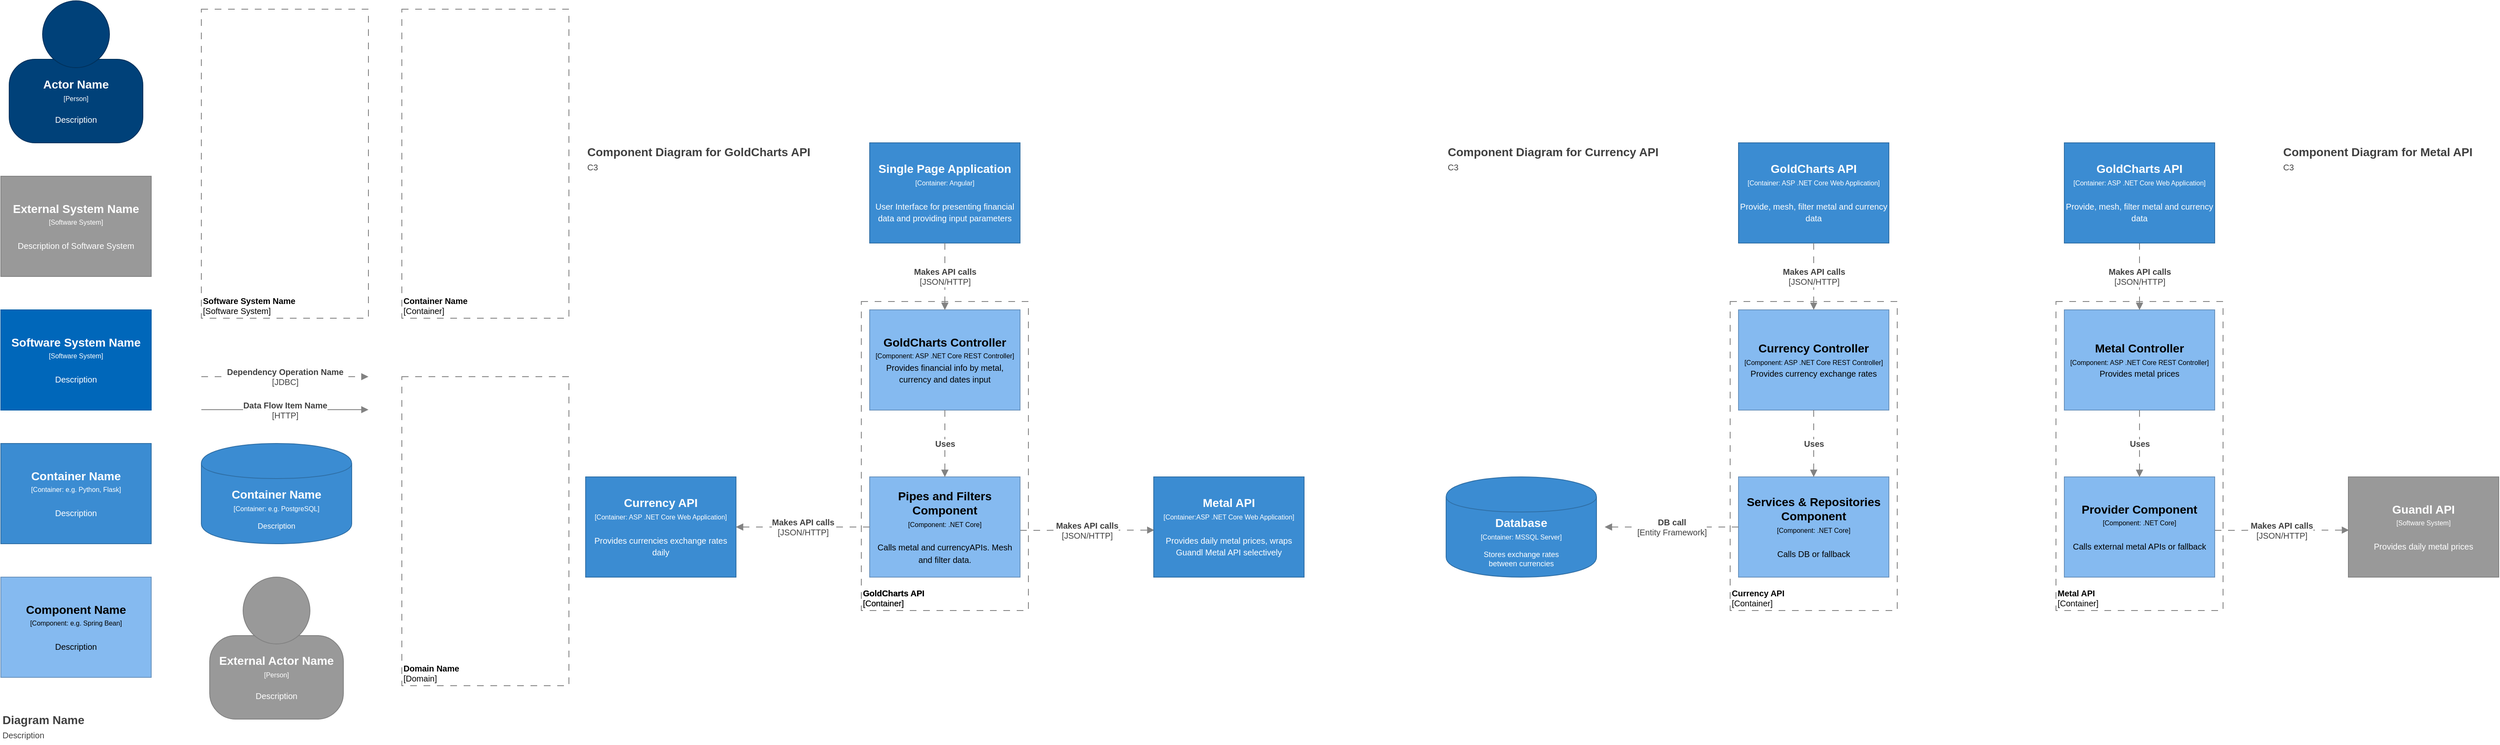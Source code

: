 <mxfile version="14.0.0"><diagram id="UJlyGFXVCkptwmDJzh81" name="Page-1"><mxGraphModel dx="4459" dy="2482" grid="1" gridSize="10" guides="1" tooltips="1" connect="1" arrows="1" fold="1" page="1" pageScale="1" pageWidth="827" pageHeight="1169" background="#ffffff" math="0" shadow="0"><root><object label="" id="0"><mxCell/></object><mxCell id="1" parent="0"/><object label="" placeholders="1" instruction="edit data of the lower shape within the group" id="5cVvOpawmlWqnZKX2nME-7"><mxCell style="group;resizable=0;" parent="1" vertex="1" connectable="0"><mxGeometry x="90" y="30" width="160" height="170" as="geometry"/></mxCell></object><object label="&lt;div style=&quot;color: rgb(255 , 255 , 255) ; white-space: normal&quot;&gt;&lt;span style=&quot;font-size: 14px&quot;&gt;&lt;b&gt;%name%&lt;/b&gt;&lt;/span&gt;&lt;/div&gt;&lt;div style=&quot;color: rgb(255 , 255 , 255) ; white-space: normal&quot;&gt;&lt;font style=&quot;font-size: 8px&quot;&gt;[Person]&lt;/font&gt;&lt;/div&gt;&lt;div style=&quot;color: rgb(255 , 255 , 255) ; white-space: normal ; font-size: 8px&quot;&gt;&lt;span style=&quot;font-size: x-small&quot;&gt;&lt;br&gt;&lt;/span&gt;&lt;/div&gt;&lt;div style=&quot;color: rgb(255 , 255 , 255) ; white-space: normal&quot;&gt;&lt;font size=&quot;1&quot;&gt;%description%&lt;/font&gt;&lt;/div&gt;" name="Actor Name" description="Description" placeholders="1" id="5cVvOpawmlWqnZKX2nME-5"><mxCell style="rounded=1;whiteSpace=wrap;html=1;strokeColor=#00315C;fillColor=#004179;fontColor=#000000;arcSize=31;" parent="5cVvOpawmlWqnZKX2nME-7" vertex="1"><mxGeometry y="70" width="160" height="100" as="geometry"/></mxCell></object><mxCell id="5cVvOpawmlWqnZKX2nME-6" value="" style="ellipse;whiteSpace=wrap;html=1;aspect=fixed;strokeColor=#00315C;fillColor=#004179;fontColor=#000000;" parent="5cVvOpawmlWqnZKX2nME-7" vertex="1"><mxGeometry x="40" width="80" height="80" as="geometry"/></mxCell><object label="&lt;font style=&quot;font-size: 10px&quot;&gt;&lt;b&gt;%name%&lt;/b&gt;&lt;br style=&quot;font-size: 10px&quot;&gt;[Software System]&lt;/font&gt;" placeholders="1" name="Software System Name" id="5cVvOpawmlWqnZKX2nME-8"><mxCell style="rounded=0;whiteSpace=wrap;html=1;strokeColor=#828282;fillColor=none;fontColor=#000000;align=left;labelPosition=center;verticalLabelPosition=middle;verticalAlign=bottom;dashed=1;strokeWidth=1;perimeterSpacing=0;spacing=2;spacingTop=0;fontSize=10;dashPattern=8 8;" parent="1" vertex="1"><mxGeometry x="320" y="40" width="200" height="370" as="geometry"/></mxCell></object><object label="&lt;div style=&quot;color: rgb(255 , 255 , 255) ; white-space: normal&quot;&gt;&lt;span style=&quot;font-size: 14px&quot;&gt;&lt;b&gt;%name%&lt;/b&gt;&lt;/span&gt;&lt;/div&gt;&lt;div style=&quot;color: rgb(255 , 255 , 255) ; font-size: 12px ; white-space: normal&quot;&gt;&lt;font style=&quot;font-size: 8px&quot;&gt;[Container: %technology%]&lt;/font&gt;&lt;/div&gt;&lt;div style=&quot;color: rgb(255 , 255 , 255) ; white-space: normal ; font-size: 8px&quot;&gt;&lt;font style=&quot;line-height: 9.6px&quot;&gt;&lt;br&gt;&lt;/font&gt;&lt;/div&gt;&lt;div style=&quot;color: rgb(255 , 255 , 255) ; white-space: normal&quot;&gt;%description%&lt;/div&gt;" placeholders="1" name="Container Name" description="Description" technology="e.g. PostgreSQL" id="5cVvOpawmlWqnZKX2nME-9"><mxCell style="shape=cylinder;whiteSpace=wrap;html=1;boundedLbl=1;backgroundOutline=1;strokeColor=#2F6FA6;strokeWidth=1;fillColor=#3B8CD2;fontSize=9;fontColor=#000000;align=center;resizable=0;" parent="1" vertex="1"><mxGeometry x="320" y="560" width="180" height="120" as="geometry"/></mxCell></object><object label="&lt;b&gt;%name%&lt;/b&gt;&lt;br style=&quot;font-size: 10px&quot;&gt;[%technology%]" placeholders="1" name="Dependency Operation Name" technology="JDBC" id="5cVvOpawmlWqnZKX2nME-10"><mxCell style="endArrow=block;html=1;fontSize=10;fontColor=#404040;strokeWidth=1;endFill=1;dashed=1;dashPattern=8 8;strokeColor=#828282;elbow=vertical;" parent="1" edge="1"><mxGeometry width="50" height="50" relative="1" as="geometry"><mxPoint x="320" y="480" as="sourcePoint"/><mxPoint x="520" y="480" as="targetPoint"/></mxGeometry></mxCell></object><object label="&lt;span style=&quot;font-size: 10px&quot;&gt;&lt;b&gt;%name%&lt;/b&gt;&lt;br&gt;[%technology%]&lt;br&gt;&lt;/span&gt;" placeholders="1" name="Data Flow Item Name" technology="HTTP" id="5cVvOpawmlWqnZKX2nME-12"><mxCell style="endArrow=block;html=1;fontSize=10;fontColor=#404040;strokeWidth=1;endFill=1;strokeColor=#828282;elbow=vertical;" parent="1" edge="1"><mxGeometry width="50" height="50" relative="1" as="geometry"><mxPoint x="320" y="519.5" as="sourcePoint"/><mxPoint x="520" y="519.5" as="targetPoint"/></mxGeometry></mxCell></object><object label="%name%&lt;br style=&quot;font-size: 10px&quot;&gt;&lt;font size=&quot;1&quot;&gt;&lt;span style=&quot;font-weight: 400&quot;&gt;%description%&lt;/span&gt;&lt;/font&gt;" placeholders="1" name="Diagram Name" description="Description" id="5cVvOpawmlWqnZKX2nME-13"><mxCell style="text;html=1;resizable=0;points=[];autosize=1;align=left;verticalAlign=top;spacingTop=-4;fontSize=14;fontColor=#404040;fontStyle=1" parent="1" vertex="1"><mxGeometry x="80" y="880" width="110" height="40" as="geometry"/></mxCell></object><object label="&lt;div&gt;&lt;span style=&quot;font-size: 14px&quot;&gt;&lt;b&gt;%name%&lt;/b&gt;&lt;/span&gt;&lt;/div&gt;&lt;div&gt;&lt;span style=&quot;font-size: 8px&quot;&gt;[Software System&lt;/span&gt;&lt;span style=&quot;font-size: 8px&quot;&gt;]&lt;/span&gt;&lt;/div&gt;&lt;div&gt;&lt;span style=&quot;font-size: 8px&quot;&gt;&lt;br&gt;&lt;/span&gt;&lt;/div&gt;&lt;div&gt;&lt;font size=&quot;1&quot;&gt;%description%&lt;/font&gt;&lt;/div&gt;" placeholders="1" name="External System Name" description="Description of Software System" id="dcKwWc84L9W_I8fYm-3h-1"><mxCell style="rounded=0;whiteSpace=wrap;html=1;fillColor=#999999;fontColor=#FFFFFF;strokeColor=#828282;resizable=0;" parent="1" vertex="1"><mxGeometry x="80" y="240" width="180" height="120" as="geometry"/></mxCell></object><object label="&lt;div&gt;&lt;span style=&quot;font-size: 14px&quot;&gt;&lt;b&gt;%name%&lt;/b&gt;&lt;/span&gt;&lt;/div&gt;&lt;div&gt;&lt;span style=&quot;font-size: 8px&quot;&gt;[Software System]&lt;/span&gt;&lt;/div&gt;&lt;div&gt;&lt;span style=&quot;font-size: 8px&quot;&gt;&lt;br&gt;&lt;/span&gt;&lt;/div&gt;&lt;div&gt;&lt;font size=&quot;1&quot;&gt;%description%&lt;/font&gt;&lt;/div&gt;" placeholders="1" name="Software System Name" description="Description" id="dcKwWc84L9W_I8fYm-3h-2"><mxCell style="rounded=0;whiteSpace=wrap;html=1;fillColor=#0067BA;fontColor=#FFFFFF;strokeColor=#005DA8;resizable=0;" parent="1" vertex="1"><mxGeometry x="80" y="400" width="180" height="120" as="geometry"/></mxCell></object><object label="&lt;div&gt;&lt;span style=&quot;font-size: 14px&quot;&gt;&lt;b&gt;%name%&lt;/b&gt;&lt;/span&gt;&lt;/div&gt;&lt;div&gt;&lt;span style=&quot;font-size: 8px&quot;&gt;[Container: %technology%]&lt;/span&gt;&lt;/div&gt;&lt;div&gt;&lt;span style=&quot;font-size: 8px&quot;&gt;&lt;br&gt;&lt;/span&gt;&lt;/div&gt;&lt;div&gt;&lt;font size=&quot;1&quot;&gt;%description%&lt;/font&gt;&lt;/div&gt;" placeholders="1" name="Container Name" technology="e.g. Python, Flask" description="Description" id="dcKwWc84L9W_I8fYm-3h-3"><mxCell style="rounded=0;whiteSpace=wrap;html=1;fillColor=#3B8CD2;fontColor=#FFFFFF;strokeColor=#2F6FA6;resizable=0;" parent="1" vertex="1"><mxGeometry x="80" y="560" width="180" height="120" as="geometry"/></mxCell></object><object label="&lt;div&gt;&lt;span style=&quot;font-size: 14px&quot;&gt;&lt;b&gt;%name%&lt;/b&gt;&lt;/span&gt;&lt;/div&gt;&lt;div&gt;&lt;span style=&quot;font-size: 8px&quot;&gt;[Component: %technology%]&lt;/span&gt;&lt;/div&gt;&lt;div&gt;&lt;span style=&quot;font-size: 8px&quot;&gt;&lt;br&gt;&lt;/span&gt;&lt;/div&gt;&lt;div&gt;&lt;font size=&quot;1&quot;&gt;%description%&lt;/font&gt;&lt;/div&gt;" placeholders="1" name="Component Name" technology="e.g. Spring Bean" description="Description" id="dcKwWc84L9W_I8fYm-3h-5"><mxCell style="rounded=0;whiteSpace=wrap;html=1;fillColor=#85baf0;fontColor=#000000;strokeColor=#6992BD;resizable=0;" parent="1" vertex="1"><mxGeometry x="80" y="720" width="180" height="120" as="geometry"/></mxCell></object><object label="&lt;font style=&quot;font-size: 10px&quot;&gt;&lt;b&gt;%name%&lt;/b&gt;&lt;br style=&quot;font-size: 10px&quot;&gt;[Container]&lt;/font&gt;" placeholders="1" name="Container Name" id="dcKwWc84L9W_I8fYm-3h-12"><mxCell style="rounded=0;whiteSpace=wrap;html=1;strokeColor=#828282;fillColor=none;fontColor=#000000;align=left;labelPosition=center;verticalLabelPosition=middle;verticalAlign=bottom;dashed=1;strokeWidth=1;perimeterSpacing=0;spacing=2;spacingTop=0;fontSize=10;dashPattern=8 8;container=0;" parent="1" vertex="1"><mxGeometry x="560" y="40" width="200" height="370" as="geometry"><mxRectangle x="560" y="40" width="110" height="30" as="alternateBounds"/></mxGeometry></mxCell></object><object label="&lt;font style=&quot;font-size: 10px&quot;&gt;&lt;b&gt;%name%&lt;/b&gt;&lt;br style=&quot;font-size: 10px&quot;&gt;[Domain]&lt;/font&gt;" placeholders="1" name="Domain Name" id="dcKwWc84L9W_I8fYm-3h-13"><mxCell style="rounded=0;whiteSpace=wrap;html=1;strokeColor=#828282;fillColor=none;fontColor=#000000;align=left;labelPosition=center;verticalLabelPosition=middle;verticalAlign=bottom;dashed=1;strokeWidth=1;perimeterSpacing=0;spacing=2;spacingTop=0;fontSize=10;dashPattern=8 8;" parent="1" vertex="1"><mxGeometry x="560" y="480" width="200" height="370" as="geometry"/></mxCell></object><object label="" placeholders="1" instruction="edit data of the lower shape within the group" id="_E3jYcBlB1CncjWAGzBo-1"><mxCell style="group;resizable=0;" parent="1" vertex="1" connectable="0"><mxGeometry x="330" y="720" width="160" height="170" as="geometry"/></mxCell></object><object label="&lt;div style=&quot;color: rgb(255 , 255 , 255) ; white-space: normal&quot;&gt;&lt;span style=&quot;font-size: 14px&quot;&gt;&lt;b&gt;%name%&lt;/b&gt;&lt;/span&gt;&lt;/div&gt;&lt;div style=&quot;color: rgb(255 , 255 , 255) ; white-space: normal&quot;&gt;&lt;font style=&quot;font-size: 8px&quot;&gt;[Person]&lt;/font&gt;&lt;/div&gt;&lt;div style=&quot;color: rgb(255 , 255 , 255) ; white-space: normal ; font-size: 8px&quot;&gt;&lt;span style=&quot;font-size: x-small&quot;&gt;&lt;br&gt;&lt;/span&gt;&lt;/div&gt;&lt;div style=&quot;color: rgb(255 , 255 , 255) ; white-space: normal&quot;&gt;&lt;font size=&quot;1&quot;&gt;%description%&lt;/font&gt;&lt;/div&gt;" name="External Actor Name" description="Description" placeholders="1" id="_E3jYcBlB1CncjWAGzBo-2"><mxCell style="rounded=1;whiteSpace=wrap;html=1;strokeColor=#828282;fillColor=#999999;fontColor=#000000;arcSize=31;" parent="_E3jYcBlB1CncjWAGzBo-1" vertex="1"><mxGeometry y="70" width="160" height="100" as="geometry"/></mxCell></object><mxCell id="_E3jYcBlB1CncjWAGzBo-3" value="" style="ellipse;whiteSpace=wrap;html=1;aspect=fixed;strokeColor=#828282;fillColor=#999999;fontColor=#000000;" parent="_E3jYcBlB1CncjWAGzBo-1" vertex="1"><mxGeometry x="40" width="80" height="80" as="geometry"/></mxCell><object label="&lt;div&gt;&lt;span style=&quot;font-size: 14px&quot;&gt;&lt;b&gt;Single Page Application&lt;/b&gt;&lt;br&gt;&lt;/span&gt;&lt;/div&gt;&lt;div&gt;&lt;span style=&quot;font-size: 8px&quot;&gt;[Container: Angular]&lt;/span&gt;&lt;/div&gt;&lt;div&gt;&lt;span style=&quot;font-size: 8px&quot;&gt;&lt;font size=&quot;1&quot;&gt;&lt;br&gt;&lt;/font&gt;&lt;/span&gt;&lt;/div&gt;&lt;div&gt;&lt;span style=&quot;font-size: 8px&quot;&gt;&lt;font size=&quot;1&quot;&gt;User Interface for presenting financial data and providing input parameters &lt;/font&gt;&lt;br&gt;&lt;/span&gt;&lt;/div&gt;" placeholders="1" name="Container Name" technology="e.g. Python, Flask" description="Description" id="hiAv4hEUefZ-7xayTknI-1"><mxCell style="rounded=0;whiteSpace=wrap;html=1;fillColor=#3B8CD2;fontColor=#FFFFFF;strokeColor=#2F6FA6;resizable=0;" vertex="1" parent="1"><mxGeometry x="1120" y="200" width="180" height="120" as="geometry"/></mxCell></object><object label="&lt;font style=&quot;font-size: 10px&quot;&gt;&lt;b&gt;GoldCharts API&lt;/b&gt;&lt;br style=&quot;font-size: 10px&quot;&gt;[Container]&lt;/font&gt;" placeholders="1" name="Container Name" id="hiAv4hEUefZ-7xayTknI-2"><mxCell style="rounded=0;whiteSpace=wrap;html=1;strokeColor=#828282;fillColor=none;fontColor=#000000;align=left;labelPosition=center;verticalLabelPosition=middle;verticalAlign=bottom;dashed=1;strokeWidth=1;perimeterSpacing=0;spacing=2;spacingTop=0;fontSize=10;dashPattern=8 8;container=0;" vertex="1" parent="1"><mxGeometry x="1110" y="390" width="200" height="370" as="geometry"><mxRectangle x="560" y="40" width="110" height="30" as="alternateBounds"/></mxGeometry></mxCell></object><object label="&lt;div&gt;&lt;span style=&quot;font-size: 14px&quot;&gt;&lt;b&gt;GoldCharts Controller&lt;/b&gt;&lt;br&gt;&lt;/span&gt;&lt;/div&gt;&lt;div&gt;&lt;span style=&quot;font-size: 8px&quot;&gt;[Component: &lt;/span&gt;&lt;span style=&quot;font-size: 8px&quot;&gt;&lt;span style=&quot;font-size: 8px&quot;&gt;&lt;span style=&quot;font-size: 8px&quot;&gt;ASP .NET Core REST Controller&lt;/span&gt;&lt;/span&gt;]&lt;/span&gt;&lt;/div&gt;&lt;div&gt;&lt;span style=&quot;font-size: 8px&quot;&gt;&lt;font size=&quot;1&quot;&gt;Provides financial info by metal, currency and dates input&lt;/font&gt;&lt;br&gt;&lt;/span&gt;&lt;/div&gt;" placeholders="1" name="Component Name" technology="e.g. Spring Bean" description="Description" id="hiAv4hEUefZ-7xayTknI-3"><mxCell style="rounded=0;whiteSpace=wrap;html=1;fillColor=#85baf0;fontColor=#000000;strokeColor=#6992BD;resizable=0;" vertex="1" parent="1"><mxGeometry x="1120" y="400" width="180" height="120" as="geometry"/></mxCell></object><object label="&lt;div&gt;&lt;span style=&quot;font-size: 14px&quot;&gt;&lt;b&gt;Pipes and Filters Component&lt;/b&gt;&lt;/span&gt;&lt;/div&gt;&lt;div&gt;&lt;span style=&quot;font-size: 8px&quot;&gt;[Component: .NET Core]&lt;/span&gt;&lt;/div&gt;&lt;div&gt;&lt;span style=&quot;font-size: 8px&quot;&gt;&lt;br&gt;&lt;/span&gt;&lt;/div&gt;&lt;div&gt;&lt;font size=&quot;1&quot;&gt;Calls metal and currencyAPIs. Mesh and filter data. &lt;br&gt;&lt;/font&gt;&lt;/div&gt;" placeholders="1" name="Component Name" technology="e.g. Spring Bean" description="Description" id="hiAv4hEUefZ-7xayTknI-4"><mxCell style="rounded=0;whiteSpace=wrap;html=1;fillColor=#85baf0;fontColor=#000000;strokeColor=#6992BD;resizable=0;" vertex="1" parent="1"><mxGeometry x="1120" y="600" width="180" height="120" as="geometry"/></mxCell></object><object label="&lt;b&gt;Makes API calls&lt;/b&gt;&lt;br style=&quot;font-size: 10px&quot;&gt;[JSON/HTTP]" placeholders="1" name="Dependency Operation Name" technology="JDBC" id="hiAv4hEUefZ-7xayTknI-5"><mxCell style="endArrow=block;html=1;fontSize=10;fontColor=#404040;strokeWidth=1;endFill=1;dashed=1;dashPattern=8 8;strokeColor=#828282;elbow=vertical;exitX=0.5;exitY=1;exitDx=0;exitDy=0;" edge="1" parent="1" source="hiAv4hEUefZ-7xayTknI-1" target="hiAv4hEUefZ-7xayTknI-3"><mxGeometry width="50" height="50" relative="1" as="geometry"><mxPoint x="1110" y="360" as="sourcePoint"/><mxPoint x="1310" y="360" as="targetPoint"/></mxGeometry></mxCell></object><object label="&lt;b&gt;Makes API calls&lt;/b&gt;&lt;br style=&quot;font-size: 10px&quot;&gt;[JSON/HTTP]" placeholders="1" name="Dependency Operation Name" technology="JDBC" id="hiAv4hEUefZ-7xayTknI-6"><mxCell style="endArrow=block;html=1;fontSize=10;fontColor=#404040;strokeWidth=1;endFill=1;dashed=1;dashPattern=8 8;strokeColor=#828282;elbow=vertical;entryX=0.004;entryY=0.531;entryDx=0;entryDy=0;entryPerimeter=0;" edge="1" parent="1" target="hiAv4hEUefZ-7xayTknI-10"><mxGeometry width="50" height="50" relative="1" as="geometry"><mxPoint x="1300" y="664" as="sourcePoint"/><mxPoint x="1490" y="664.76" as="targetPoint"/></mxGeometry></mxCell></object><object label="&lt;b&gt;Makes API calls&lt;/b&gt;&lt;br style=&quot;font-size: 10px&quot;&gt;[JSON/HTTP]" placeholders="1" name="Dependency Operation Name" technology="JDBC" id="hiAv4hEUefZ-7xayTknI-7"><mxCell style="endArrow=block;html=1;fontSize=10;fontColor=#404040;strokeWidth=1;endFill=1;dashed=1;dashPattern=8 8;strokeColor=#828282;elbow=vertical;entryX=1;entryY=0.5;entryDx=0;entryDy=0;" edge="1" parent="1" source="hiAv4hEUefZ-7xayTknI-4" target="hiAv4hEUefZ-7xayTknI-9"><mxGeometry width="50" height="50" relative="1" as="geometry"><mxPoint x="1030" y="770" as="sourcePoint"/><mxPoint x="1120" y="664.76" as="targetPoint"/></mxGeometry></mxCell></object><object label="&lt;b&gt;Uses&lt;/b&gt;&lt;br style=&quot;font-size: 10px&quot;&gt;" placeholders="1" name="Dependency Operation Name" technology="JDBC" id="hiAv4hEUefZ-7xayTknI-8"><mxCell style="endArrow=block;html=1;fontSize=10;fontColor=#404040;strokeWidth=1;endFill=1;dashed=1;dashPattern=8 8;strokeColor=#828282;elbow=vertical;exitX=0.5;exitY=1;exitDx=0;exitDy=0;entryX=0.5;entryY=0;entryDx=0;entryDy=0;" edge="1" parent="1" source="hiAv4hEUefZ-7xayTknI-3" target="hiAv4hEUefZ-7xayTknI-4"><mxGeometry width="50" height="50" relative="1" as="geometry"><mxPoint x="1110" y="560" as="sourcePoint"/><mxPoint x="1310" y="560" as="targetPoint"/><mxPoint as="offset"/></mxGeometry></mxCell></object><object label="&lt;div&gt;&lt;span style=&quot;font-size: 14px&quot;&gt;&lt;b&gt;Currency API&lt;br&gt;&lt;/b&gt;&lt;/span&gt;&lt;/div&gt;&lt;div&gt;&lt;span style=&quot;font-size: 8px&quot;&gt;[Container: &lt;/span&gt;&lt;span style=&quot;font-size: 8px&quot;&gt;&lt;span style=&quot;font-size: 8px&quot;&gt;ASP .NET Core Web Application&lt;/span&gt;]&lt;/span&gt;&lt;/div&gt;&lt;div&gt;&lt;span style=&quot;font-size: 8px&quot;&gt;&lt;br&gt;&lt;/span&gt;&lt;/div&gt;&lt;div&gt;&lt;font size=&quot;1&quot;&gt;Provides currencies exchange rates daily&lt;br&gt;&lt;/font&gt;&lt;/div&gt;" placeholders="1" name="Container Name" technology="e.g. Python, Flask" description="Description" id="hiAv4hEUefZ-7xayTknI-9"><mxCell style="rounded=0;whiteSpace=wrap;html=1;fillColor=#3B8CD2;fontColor=#FFFFFF;strokeColor=#2F6FA6;resizable=0;" vertex="1" parent="1"><mxGeometry x="780" y="600" width="180" height="120" as="geometry"/></mxCell></object><object label="&lt;div&gt;&lt;span style=&quot;font-size: 14px&quot;&gt;&lt;b&gt;Metal API&lt;br&gt;&lt;/b&gt;&lt;/span&gt;&lt;/div&gt;&lt;div&gt;&lt;span style=&quot;font-size: 8px&quot;&gt;[Container:&lt;/span&gt;&lt;span style=&quot;font-size: 8px&quot;&gt;&lt;span style=&quot;font-size: 8px&quot;&gt;ASP .NET Core Web Application&lt;/span&gt;]&lt;/span&gt;&lt;/div&gt;&lt;div&gt;&lt;span style=&quot;font-size: 8px&quot;&gt;&lt;br&gt;&lt;/span&gt;&lt;/div&gt;&lt;div&gt;&lt;font size=&quot;1&quot;&gt;Provides &lt;/font&gt;&lt;font size=&quot;1&quot;&gt;&lt;font size=&quot;1&quot;&gt;daily &lt;/font&gt;metal prices, wraps Guandl Metal API selectively&lt;br&gt;&lt;/font&gt;&lt;/div&gt;" placeholders="1" name="Container Name" technology="e.g. Python, Flask" description="Description" id="hiAv4hEUefZ-7xayTknI-10"><mxCell style="rounded=0;whiteSpace=wrap;html=1;fillColor=#3B8CD2;fontColor=#FFFFFF;strokeColor=#2F6FA6;resizable=0;" vertex="1" parent="1"><mxGeometry x="1460" y="600" width="180" height="120" as="geometry"/></mxCell></object><object label="&lt;div&gt;&lt;span style=&quot;font-size: 14px&quot;&gt;&lt;b&gt;GoldCharts API&lt;br&gt;&lt;/b&gt;&lt;/span&gt;&lt;/div&gt;&lt;div&gt;&lt;span style=&quot;font-size: 8px&quot;&gt;[Container: ASP .NET Core Web Application]&lt;/span&gt;&lt;/div&gt;&lt;div&gt;&lt;span style=&quot;font-size: 8px&quot;&gt;&lt;br&gt;&lt;/span&gt;&lt;/div&gt;&lt;div&gt;&lt;font size=&quot;1&quot;&gt;Provide, mesh, filter metal and currency data&lt;br&gt;&lt;/font&gt;&lt;/div&gt;" placeholders="1" name="Container Name" technology="e.g. Python, Flask" description="Description" id="hiAv4hEUefZ-7xayTknI-12"><mxCell style="rounded=0;whiteSpace=wrap;html=1;fillColor=#3B8CD2;fontColor=#FFFFFF;strokeColor=#2F6FA6;resizable=0;" vertex="1" parent="1"><mxGeometry x="2160" y="200" width="180" height="120" as="geometry"/></mxCell></object><object label="&lt;font style=&quot;font-size: 10px&quot;&gt;&lt;b&gt;GoldCharts API&lt;/b&gt;&lt;br style=&quot;font-size: 10px&quot;&gt;[Container]&lt;/font&gt;" placeholders="1" name="Container Name" id="hiAv4hEUefZ-7xayTknI-13"><mxCell style="rounded=0;whiteSpace=wrap;html=1;strokeColor=#828282;fillColor=none;fontColor=#000000;align=left;labelPosition=center;verticalLabelPosition=middle;verticalAlign=bottom;dashed=1;strokeWidth=1;perimeterSpacing=0;spacing=2;spacingTop=0;fontSize=10;dashPattern=8 8;container=0;" vertex="1" parent="1"><mxGeometry x="1110" y="390" width="200" height="370" as="geometry"><mxRectangle x="560" y="40" width="110" height="30" as="alternateBounds"/></mxGeometry></mxCell></object><object label="&lt;div&gt;&lt;span style=&quot;font-size: 14px&quot;&gt;&lt;b&gt;GoldCharts Controller&lt;/b&gt;&lt;br&gt;&lt;/span&gt;&lt;/div&gt;&lt;div&gt;&lt;span style=&quot;font-size: 8px&quot;&gt;[Component: &lt;/span&gt;&lt;span style=&quot;font-size: 8px&quot;&gt;&lt;span style=&quot;font-size: 8px&quot;&gt;&lt;span style=&quot;font-size: 8px&quot;&gt;ASP .NET Core REST Controller&lt;/span&gt;&lt;/span&gt;]&lt;/span&gt;&lt;/div&gt;&lt;div&gt;&lt;span style=&quot;font-size: 8px&quot;&gt;&lt;font size=&quot;1&quot;&gt;Provides financial info by metal, currency and dates input&lt;/font&gt;&lt;br&gt;&lt;/span&gt;&lt;/div&gt;" placeholders="1" name="Component Name" technology="e.g. Spring Bean" description="Description" id="hiAv4hEUefZ-7xayTknI-14"><mxCell style="rounded=0;whiteSpace=wrap;html=1;fillColor=#85baf0;fontColor=#000000;strokeColor=#6992BD;resizable=0;" vertex="1" parent="1"><mxGeometry x="1120" y="400" width="180" height="120" as="geometry"/></mxCell></object><object label="&lt;div&gt;&lt;span style=&quot;font-size: 14px&quot;&gt;&lt;b&gt;Pipes and Filters Component&lt;/b&gt;&lt;/span&gt;&lt;/div&gt;&lt;div&gt;&lt;span style=&quot;font-size: 8px&quot;&gt;[Component: .NET Core]&lt;/span&gt;&lt;/div&gt;&lt;div&gt;&lt;span style=&quot;font-size: 8px&quot;&gt;&lt;br&gt;&lt;/span&gt;&lt;/div&gt;&lt;div&gt;&lt;font size=&quot;1&quot;&gt;Calls metal and currencyAPIs. Mesh and filter data. &lt;br&gt;&lt;/font&gt;&lt;/div&gt;" placeholders="1" name="Component Name" technology="e.g. Spring Bean" description="Description" id="hiAv4hEUefZ-7xayTknI-15"><mxCell style="rounded=0;whiteSpace=wrap;html=1;fillColor=#85baf0;fontColor=#000000;strokeColor=#6992BD;resizable=0;" vertex="1" parent="1"><mxGeometry x="1120" y="600" width="180" height="120" as="geometry"/></mxCell></object><object label="&lt;b&gt;Makes API calls&lt;/b&gt;&lt;br style=&quot;font-size: 10px&quot;&gt;[JSON/HTTP]" placeholders="1" name="Dependency Operation Name" technology="JDBC" id="hiAv4hEUefZ-7xayTknI-16"><mxCell style="endArrow=block;html=1;fontSize=10;fontColor=#404040;strokeWidth=1;endFill=1;dashed=1;dashPattern=8 8;strokeColor=#828282;elbow=vertical;exitX=0.5;exitY=1;exitDx=0;exitDy=0;" edge="1" parent="1" target="hiAv4hEUefZ-7xayTknI-14"><mxGeometry width="50" height="50" relative="1" as="geometry"><mxPoint x="1210.0" y="320" as="sourcePoint"/><mxPoint x="1310" y="360" as="targetPoint"/></mxGeometry></mxCell></object><object label="&lt;b&gt;Makes API calls&lt;/b&gt;&lt;br style=&quot;font-size: 10px&quot;&gt;[JSON/HTTP]" placeholders="1" name="Dependency Operation Name" technology="JDBC" id="hiAv4hEUefZ-7xayTknI-17"><mxCell style="endArrow=block;html=1;fontSize=10;fontColor=#404040;strokeWidth=1;endFill=1;dashed=1;dashPattern=8 8;strokeColor=#828282;elbow=vertical;entryX=1;entryY=0.5;entryDx=0;entryDy=0;" edge="1" parent="1" source="hiAv4hEUefZ-7xayTknI-15" target="hiAv4hEUefZ-7xayTknI-19"><mxGeometry width="50" height="50" relative="1" as="geometry"><mxPoint x="1030" y="770" as="sourcePoint"/><mxPoint x="1120" y="664.76" as="targetPoint"/></mxGeometry></mxCell></object><object label="&lt;b&gt;Uses&lt;/b&gt;&lt;br style=&quot;font-size: 10px&quot;&gt;" placeholders="1" name="Dependency Operation Name" technology="JDBC" id="hiAv4hEUefZ-7xayTknI-18"><mxCell style="endArrow=block;html=1;fontSize=10;fontColor=#404040;strokeWidth=1;endFill=1;dashed=1;dashPattern=8 8;strokeColor=#828282;elbow=vertical;exitX=0.5;exitY=1;exitDx=0;exitDy=0;entryX=0.5;entryY=0;entryDx=0;entryDy=0;" edge="1" parent="1" source="hiAv4hEUefZ-7xayTknI-14" target="hiAv4hEUefZ-7xayTknI-15"><mxGeometry width="50" height="50" relative="1" as="geometry"><mxPoint x="1110" y="560" as="sourcePoint"/><mxPoint x="1310" y="560" as="targetPoint"/><mxPoint as="offset"/></mxGeometry></mxCell></object><object label="&lt;div&gt;&lt;span style=&quot;font-size: 14px&quot;&gt;&lt;b&gt;Currency API&lt;br&gt;&lt;/b&gt;&lt;/span&gt;&lt;/div&gt;&lt;div&gt;&lt;span style=&quot;font-size: 8px&quot;&gt;[Container: &lt;/span&gt;&lt;span style=&quot;font-size: 8px&quot;&gt;&lt;span style=&quot;font-size: 8px&quot;&gt;ASP .NET Core Web Application&lt;/span&gt;]&lt;/span&gt;&lt;/div&gt;&lt;div&gt;&lt;span style=&quot;font-size: 8px&quot;&gt;&lt;br&gt;&lt;/span&gt;&lt;/div&gt;&lt;div&gt;&lt;font size=&quot;1&quot;&gt;Provides currencies exchange rates daily&lt;br&gt;&lt;/font&gt;&lt;/div&gt;" placeholders="1" name="Container Name" technology="e.g. Python, Flask" description="Description" id="hiAv4hEUefZ-7xayTknI-19"><mxCell style="rounded=0;whiteSpace=wrap;html=1;fillColor=#3B8CD2;fontColor=#FFFFFF;strokeColor=#2F6FA6;resizable=0;" vertex="1" parent="1"><mxGeometry x="780" y="600" width="180" height="120" as="geometry"/></mxCell></object><object label="&lt;div&gt;&lt;font style=&quot;font-size: 10px&quot;&gt;&lt;b&gt;Currency API&lt;br&gt;&lt;/b&gt;&lt;/font&gt;&lt;/div&gt;&lt;font style=&quot;font-size: 10px&quot;&gt;[Container]&lt;/font&gt;" placeholders="1" name="Container Name" id="hiAv4hEUefZ-7xayTknI-20"><mxCell style="rounded=0;whiteSpace=wrap;html=1;strokeColor=#828282;fillColor=none;fontColor=#000000;align=left;labelPosition=center;verticalLabelPosition=middle;verticalAlign=bottom;dashed=1;strokeWidth=1;perimeterSpacing=0;spacing=2;spacingTop=0;fontSize=10;dashPattern=8 8;container=0;" vertex="1" parent="1"><mxGeometry x="2150" y="390" width="200" height="370" as="geometry"><mxRectangle x="560" y="40" width="110" height="30" as="alternateBounds"/></mxGeometry></mxCell></object><object label="&lt;div&gt;&lt;span style=&quot;font-size: 14px&quot;&gt;&lt;b&gt;GoldCharts Controller&lt;/b&gt;&lt;br&gt;&lt;/span&gt;&lt;/div&gt;&lt;div&gt;&lt;span style=&quot;font-size: 8px&quot;&gt;[Component: &lt;/span&gt;&lt;span style=&quot;font-size: 8px&quot;&gt;&lt;span style=&quot;font-size: 8px&quot;&gt;&lt;span style=&quot;font-size: 8px&quot;&gt;ASP .NET Core REST Controller&lt;/span&gt;&lt;/span&gt;]&lt;/span&gt;&lt;/div&gt;&lt;div&gt;&lt;span style=&quot;font-size: 8px&quot;&gt;&lt;font size=&quot;1&quot;&gt;Provides financial info by metal, currency and dates input&lt;/font&gt;&lt;br&gt;&lt;/span&gt;&lt;/div&gt;" placeholders="1" name="Component Name" technology="e.g. Spring Bean" description="Description" id="hiAv4hEUefZ-7xayTknI-21"><mxCell style="rounded=0;whiteSpace=wrap;html=1;fillColor=#85baf0;fontColor=#000000;strokeColor=#6992BD;resizable=0;" vertex="1" parent="1"><mxGeometry x="2160" y="400" width="180" height="120" as="geometry"/></mxCell></object><object label="&lt;div&gt;&lt;span style=&quot;font-size: 14px&quot;&gt;&lt;b&gt;Pipes and Filters Component&lt;/b&gt;&lt;/span&gt;&lt;/div&gt;&lt;div&gt;&lt;span style=&quot;font-size: 8px&quot;&gt;[Component: .NET Core]&lt;/span&gt;&lt;/div&gt;&lt;div&gt;&lt;span style=&quot;font-size: 8px&quot;&gt;&lt;br&gt;&lt;/span&gt;&lt;/div&gt;&lt;div&gt;&lt;font size=&quot;1&quot;&gt;Calls metal and currencyAPIs. Mesh and filter data. &lt;br&gt;&lt;/font&gt;&lt;/div&gt;" placeholders="1" name="Component Name" technology="e.g. Spring Bean" description="Description" id="hiAv4hEUefZ-7xayTknI-22"><mxCell style="rounded=0;whiteSpace=wrap;html=1;fillColor=#85baf0;fontColor=#000000;strokeColor=#6992BD;resizable=0;" vertex="1" parent="1"><mxGeometry x="2160" y="600" width="180" height="120" as="geometry"/></mxCell></object><object label="&lt;b&gt;Makes API calls&lt;/b&gt;&lt;br style=&quot;font-size: 10px&quot;&gt;[JSON/HTTP]" placeholders="1" name="Dependency Operation Name" technology="JDBC" id="hiAv4hEUefZ-7xayTknI-23"><mxCell style="endArrow=block;html=1;fontSize=10;fontColor=#404040;strokeWidth=1;endFill=1;dashed=1;dashPattern=8 8;strokeColor=#828282;elbow=vertical;exitX=0.5;exitY=1;exitDx=0;exitDy=0;" edge="1" parent="1" target="hiAv4hEUefZ-7xayTknI-21" source="hiAv4hEUefZ-7xayTknI-12"><mxGeometry width="50" height="50" relative="1" as="geometry"><mxPoint x="1940" y="340" as="sourcePoint"/><mxPoint x="2340" y="360" as="targetPoint"/></mxGeometry></mxCell></object><object label="&lt;b&gt;Makes API calls&lt;/b&gt;&lt;br style=&quot;font-size: 10px&quot;&gt;[JSON/HTTP]" placeholders="1" name="Dependency Operation Name" technology="JDBC" id="hiAv4hEUefZ-7xayTknI-24"><mxCell style="endArrow=block;html=1;fontSize=10;fontColor=#404040;strokeWidth=1;endFill=1;dashed=1;dashPattern=8 8;strokeColor=#828282;elbow=vertical;entryX=1;entryY=0.5;entryDx=0;entryDy=0;" edge="1" parent="1" source="hiAv4hEUefZ-7xayTknI-22"><mxGeometry width="50" height="50" relative="1" as="geometry"><mxPoint x="2070" y="770" as="sourcePoint"/><mxPoint x="2000" y="660" as="targetPoint"/></mxGeometry></mxCell></object><object label="&lt;b&gt;Uses&lt;/b&gt;&lt;br style=&quot;font-size: 10px&quot;&gt;" placeholders="1" name="Dependency Operation Name" technology="JDBC" id="hiAv4hEUefZ-7xayTknI-25"><mxCell style="endArrow=block;html=1;fontSize=10;fontColor=#404040;strokeWidth=1;endFill=1;dashed=1;dashPattern=8 8;strokeColor=#828282;elbow=vertical;exitX=0.5;exitY=1;exitDx=0;exitDy=0;entryX=0.5;entryY=0;entryDx=0;entryDy=0;" edge="1" parent="1" source="hiAv4hEUefZ-7xayTknI-21" target="hiAv4hEUefZ-7xayTknI-22"><mxGeometry width="50" height="50" relative="1" as="geometry"><mxPoint x="2150" y="560" as="sourcePoint"/><mxPoint x="2350" y="560" as="targetPoint"/><mxPoint as="offset"/></mxGeometry></mxCell></object><object label="&lt;div&gt;&lt;span style=&quot;font-size: 14px&quot;&gt;&lt;b&gt;Currency Controller&lt;/b&gt;&lt;br&gt;&lt;/span&gt;&lt;/div&gt;&lt;div&gt;&lt;span style=&quot;font-size: 8px&quot;&gt;[Component: &lt;/span&gt;&lt;span style=&quot;font-size: 8px&quot;&gt;&lt;span style=&quot;font-size: 8px&quot;&gt;&lt;span style=&quot;font-size: 8px&quot;&gt;ASP .NET Core REST Controller&lt;/span&gt;&lt;/span&gt;]&lt;/span&gt;&lt;/div&gt;&lt;div&gt;&lt;span style=&quot;font-size: 8px&quot;&gt;&lt;font size=&quot;1&quot;&gt;Provides currency exchange rates&lt;/font&gt;&lt;br&gt;&lt;/span&gt;&lt;/div&gt;" placeholders="1" name="Component Name" technology="e.g. Spring Bean" description="Description" id="hiAv4hEUefZ-7xayTknI-28"><mxCell style="rounded=0;whiteSpace=wrap;html=1;fillColor=#85baf0;fontColor=#000000;strokeColor=#6992BD;resizable=0;" vertex="1" parent="1"><mxGeometry x="2160" y="400" width="180" height="120" as="geometry"/></mxCell></object><object label="&lt;div&gt;&lt;span style=&quot;font-size: 14px&quot;&gt;&lt;b&gt;Services &amp;amp; Repositories Component&lt;/b&gt;&lt;/span&gt;&lt;/div&gt;&lt;div&gt;&lt;span style=&quot;font-size: 8px&quot;&gt;[Component: .NET Core]&lt;/span&gt;&lt;/div&gt;&lt;div&gt;&lt;span style=&quot;font-size: 8px&quot;&gt;&lt;br&gt;&lt;/span&gt;&lt;/div&gt;&lt;div&gt;&lt;font size=&quot;1&quot;&gt;Calls DB or fallback &lt;br&gt;&lt;/font&gt;&lt;/div&gt;" placeholders="1" name="Component Name" technology="e.g. Spring Bean" description="Description" id="hiAv4hEUefZ-7xayTknI-29"><mxCell style="rounded=0;whiteSpace=wrap;html=1;fillColor=#85baf0;fontColor=#000000;strokeColor=#6992BD;resizable=0;" vertex="1" parent="1"><mxGeometry x="2160" y="600" width="180" height="120" as="geometry"/></mxCell></object><object label="&lt;b&gt;DB call&lt;/b&gt;&lt;br style=&quot;font-size: 10px&quot;&gt;[Entity Framework]" placeholders="1" name="Dependency Operation Name" technology="JDBC" id="hiAv4hEUefZ-7xayTknI-31"><mxCell style="endArrow=block;html=1;fontSize=10;fontColor=#404040;strokeWidth=1;endFill=1;dashed=1;dashPattern=8 8;strokeColor=#828282;elbow=vertical;entryX=1;entryY=0.5;entryDx=0;entryDy=0;" edge="1" parent="1" source="hiAv4hEUefZ-7xayTknI-29"><mxGeometry width="50" height="50" relative="1" as="geometry"><mxPoint x="2070" y="770" as="sourcePoint"/><mxPoint x="2000" y="660" as="targetPoint"/></mxGeometry></mxCell></object><object label="&lt;b&gt;Uses&lt;/b&gt;&lt;br style=&quot;font-size: 10px&quot;&gt;" placeholders="1" name="Dependency Operation Name" technology="JDBC" id="hiAv4hEUefZ-7xayTknI-32"><mxCell style="endArrow=block;html=1;fontSize=10;fontColor=#404040;strokeWidth=1;endFill=1;dashed=1;dashPattern=8 8;strokeColor=#828282;elbow=vertical;exitX=0.5;exitY=1;exitDx=0;exitDy=0;entryX=0.5;entryY=0;entryDx=0;entryDy=0;" edge="1" parent="1" source="hiAv4hEUefZ-7xayTknI-28" target="hiAv4hEUefZ-7xayTknI-29"><mxGeometry width="50" height="50" relative="1" as="geometry"><mxPoint x="2150" y="560" as="sourcePoint"/><mxPoint x="2350" y="560" as="targetPoint"/><mxPoint as="offset"/></mxGeometry></mxCell></object><object label="&lt;div style=&quot;color: rgb(255 , 255 , 255) ; white-space: normal&quot;&gt;&lt;span style=&quot;font-size: 14px&quot;&gt;&lt;b&gt;Database&lt;/b&gt;&lt;/span&gt;&lt;/div&gt;&lt;div style=&quot;color: rgb(255 , 255 , 255) ; font-size: 12px ; white-space: normal&quot;&gt;&lt;font style=&quot;font-size: 8px&quot;&gt;[Container: MSSQL Server]&lt;/font&gt;&lt;/div&gt;&lt;div style=&quot;color: rgb(255 , 255 , 255) ; white-space: normal ; font-size: 8px&quot;&gt;&lt;font style=&quot;line-height: 9.6px&quot;&gt;&lt;br&gt;&lt;/font&gt;&lt;/div&gt;&lt;div style=&quot;color: rgb(255 , 255 , 255) ; white-space: normal&quot;&gt;Stores exchange rates &lt;br&gt;&lt;/div&gt;&lt;div style=&quot;color: rgb(255 , 255 , 255) ; white-space: normal&quot;&gt;between currencies&lt;br&gt;&lt;/div&gt;" placeholders="1" name="Container Name" description="Description" technology="e.g. PostgreSQL" id="hiAv4hEUefZ-7xayTknI-34"><mxCell style="shape=cylinder;whiteSpace=wrap;html=1;boundedLbl=1;backgroundOutline=1;strokeColor=#2F6FA6;strokeWidth=1;fillColor=#3B8CD2;fontSize=9;fontColor=#000000;align=center;resizable=0;" vertex="1" parent="1"><mxGeometry x="1810" y="600" width="180" height="120" as="geometry"/></mxCell></object><object label="&lt;font style=&quot;font-size: 10px&quot;&gt;&lt;b&gt;Metal API&lt;/b&gt;&lt;br style=&quot;font-size: 10px&quot;&gt;[Container]&lt;/font&gt;" placeholders="1" name="Container Name" id="hiAv4hEUefZ-7xayTknI-37"><mxCell style="rounded=0;whiteSpace=wrap;html=1;strokeColor=#828282;fillColor=none;fontColor=#000000;align=left;labelPosition=center;verticalLabelPosition=middle;verticalAlign=bottom;dashed=1;strokeWidth=1;perimeterSpacing=0;spacing=2;spacingTop=0;fontSize=10;dashPattern=8 8;container=0;" vertex="1" parent="1"><mxGeometry x="2540" y="390" width="200" height="370" as="geometry"><mxRectangle x="560" y="40" width="110" height="30" as="alternateBounds"/></mxGeometry></mxCell></object><object label="&lt;div&gt;&lt;span style=&quot;font-size: 14px&quot;&gt;&lt;b&gt;GoldCharts Controller&lt;/b&gt;&lt;br&gt;&lt;/span&gt;&lt;/div&gt;&lt;div&gt;&lt;span style=&quot;font-size: 8px&quot;&gt;[Component: &lt;/span&gt;&lt;span style=&quot;font-size: 8px&quot;&gt;&lt;span style=&quot;font-size: 8px&quot;&gt;&lt;span style=&quot;font-size: 8px&quot;&gt;ASP .NET Core REST Controller&lt;/span&gt;&lt;/span&gt;]&lt;/span&gt;&lt;/div&gt;&lt;div&gt;&lt;span style=&quot;font-size: 8px&quot;&gt;&lt;font size=&quot;1&quot;&gt;Provides financial info by metal, currency and dates input&lt;/font&gt;&lt;br&gt;&lt;/span&gt;&lt;/div&gt;" placeholders="1" name="Component Name" technology="e.g. Spring Bean" description="Description" id="hiAv4hEUefZ-7xayTknI-38"><mxCell style="rounded=0;whiteSpace=wrap;html=1;fillColor=#85baf0;fontColor=#000000;strokeColor=#6992BD;resizable=0;" vertex="1" parent="1"><mxGeometry x="2550" y="400" width="180" height="120" as="geometry"/></mxCell></object><object label="&lt;div&gt;&lt;span style=&quot;font-size: 14px&quot;&gt;&lt;b&gt;Pipes and Filters Component&lt;/b&gt;&lt;/span&gt;&lt;/div&gt;&lt;div&gt;&lt;span style=&quot;font-size: 8px&quot;&gt;[Component: .NET Core]&lt;/span&gt;&lt;/div&gt;&lt;div&gt;&lt;span style=&quot;font-size: 8px&quot;&gt;&lt;br&gt;&lt;/span&gt;&lt;/div&gt;&lt;div&gt;&lt;font size=&quot;1&quot;&gt;Calls metal and currencyAPIs. Mesh and filter data. &lt;br&gt;&lt;/font&gt;&lt;/div&gt;" placeholders="1" name="Component Name" technology="e.g. Spring Bean" description="Description" id="hiAv4hEUefZ-7xayTknI-39"><mxCell style="rounded=0;whiteSpace=wrap;html=1;fillColor=#85baf0;fontColor=#000000;strokeColor=#6992BD;resizable=0;" vertex="1" parent="1"><mxGeometry x="2550" y="600" width="180" height="120" as="geometry"/></mxCell></object><object label="&lt;b&gt;Makes API calls&lt;/b&gt;&lt;br style=&quot;font-size: 10px&quot;&gt;[JSON/HTTP]" placeholders="1" name="Dependency Operation Name" technology="JDBC" id="hiAv4hEUefZ-7xayTknI-40"><mxCell style="endArrow=block;html=1;fontSize=10;fontColor=#404040;strokeWidth=1;endFill=1;dashed=1;dashPattern=8 8;strokeColor=#828282;elbow=vertical;exitX=0.5;exitY=1;exitDx=0;exitDy=0;" edge="1" parent="1" target="hiAv4hEUefZ-7xayTknI-38"><mxGeometry width="50" height="50" relative="1" as="geometry"><mxPoint x="2640" y="320" as="sourcePoint"/><mxPoint x="2740" y="360" as="targetPoint"/></mxGeometry></mxCell></object><object label="&lt;b&gt;Makes API calls&lt;/b&gt;&lt;br style=&quot;font-size: 10px&quot;&gt;[JSON/HTTP]" placeholders="1" name="Dependency Operation Name" technology="JDBC" id="hiAv4hEUefZ-7xayTknI-41"><mxCell style="endArrow=block;html=1;fontSize=10;fontColor=#404040;strokeWidth=1;endFill=1;dashed=1;dashPattern=8 8;strokeColor=#828282;elbow=vertical;entryX=0.004;entryY=0.531;entryDx=0;entryDy=0;entryPerimeter=0;" edge="1" parent="1"><mxGeometry width="50" height="50" relative="1" as="geometry"><mxPoint x="2730" y="664" as="sourcePoint"/><mxPoint x="2890.72" y="663.72" as="targetPoint"/></mxGeometry></mxCell></object><object label="&lt;b&gt;Uses&lt;/b&gt;&lt;br style=&quot;font-size: 10px&quot;&gt;" placeholders="1" name="Dependency Operation Name" technology="JDBC" id="hiAv4hEUefZ-7xayTknI-42"><mxCell style="endArrow=block;html=1;fontSize=10;fontColor=#404040;strokeWidth=1;endFill=1;dashed=1;dashPattern=8 8;strokeColor=#828282;elbow=vertical;exitX=0.5;exitY=1;exitDx=0;exitDy=0;entryX=0.5;entryY=0;entryDx=0;entryDy=0;" edge="1" parent="1" source="hiAv4hEUefZ-7xayTknI-38" target="hiAv4hEUefZ-7xayTknI-39"><mxGeometry width="50" height="50" relative="1" as="geometry"><mxPoint x="2540" y="560" as="sourcePoint"/><mxPoint x="2740" y="560" as="targetPoint"/><mxPoint as="offset"/></mxGeometry></mxCell></object><object label="&lt;div&gt;&lt;span style=&quot;font-size: 14px&quot;&gt;&lt;b&gt;Metal Controller&lt;/b&gt;&lt;br&gt;&lt;/span&gt;&lt;/div&gt;&lt;div&gt;&lt;span style=&quot;font-size: 8px&quot;&gt;[Component: &lt;/span&gt;&lt;span style=&quot;font-size: 8px&quot;&gt;&lt;span style=&quot;font-size: 8px&quot;&gt;&lt;span style=&quot;font-size: 8px&quot;&gt;ASP .NET Core REST Controller&lt;/span&gt;&lt;/span&gt;]&lt;/span&gt;&lt;/div&gt;&lt;div&gt;&lt;span style=&quot;font-size: 8px&quot;&gt;&lt;font size=&quot;1&quot;&gt;Provides metal prices&lt;/font&gt;&lt;br&gt;&lt;/span&gt;&lt;/div&gt;" placeholders="1" name="Component Name" technology="e.g. Spring Bean" description="Description" id="hiAv4hEUefZ-7xayTknI-45"><mxCell style="rounded=0;whiteSpace=wrap;html=1;fillColor=#85baf0;fontColor=#000000;strokeColor=#6992BD;resizable=0;" vertex="1" parent="1"><mxGeometry x="2550" y="400" width="180" height="120" as="geometry"/></mxCell></object><object label="&lt;div&gt;&lt;span style=&quot;font-size: 14px&quot;&gt;&lt;b&gt;Provider Component&lt;/b&gt;&lt;/span&gt;&lt;/div&gt;&lt;div&gt;&lt;span style=&quot;font-size: 8px&quot;&gt;[Component: .NET Core]&lt;/span&gt;&lt;/div&gt;&lt;div&gt;&lt;span style=&quot;font-size: 8px&quot;&gt;&lt;br&gt;&lt;/span&gt;&lt;/div&gt;&lt;div&gt;&lt;font size=&quot;1&quot;&gt;Calls external metal APIs or fallback &lt;br&gt;&lt;/font&gt;&lt;/div&gt;" placeholders="1" name="Component Name" technology="e.g. Spring Bean" description="Description" id="hiAv4hEUefZ-7xayTknI-46"><mxCell style="rounded=0;whiteSpace=wrap;html=1;fillColor=#85baf0;fontColor=#000000;strokeColor=#6992BD;resizable=0;" vertex="1" parent="1"><mxGeometry x="2550" y="600" width="180" height="120" as="geometry"/></mxCell></object><object label="&lt;b&gt;Makes API calls&lt;/b&gt;&lt;br style=&quot;font-size: 10px&quot;&gt;[JSON/HTTP]" placeholders="1" name="Dependency Operation Name" technology="JDBC" id="hiAv4hEUefZ-7xayTknI-47"><mxCell style="endArrow=block;html=1;fontSize=10;fontColor=#404040;strokeWidth=1;endFill=1;dashed=1;dashPattern=8 8;strokeColor=#828282;elbow=vertical;exitX=0.5;exitY=1;exitDx=0;exitDy=0;" edge="1" parent="1" target="hiAv4hEUefZ-7xayTknI-45"><mxGeometry width="50" height="50" relative="1" as="geometry"><mxPoint x="2640.0" y="320" as="sourcePoint"/><mxPoint x="2740" y="360" as="targetPoint"/></mxGeometry></mxCell></object><object label="&lt;b&gt;Uses&lt;/b&gt;&lt;br style=&quot;font-size: 10px&quot;&gt;" placeholders="1" name="Dependency Operation Name" technology="JDBC" id="hiAv4hEUefZ-7xayTknI-48"><mxCell style="endArrow=block;html=1;fontSize=10;fontColor=#404040;strokeWidth=1;endFill=1;dashed=1;dashPattern=8 8;strokeColor=#828282;elbow=vertical;exitX=0.5;exitY=1;exitDx=0;exitDy=0;entryX=0.5;entryY=0;entryDx=0;entryDy=0;" edge="1" parent="1" source="hiAv4hEUefZ-7xayTknI-45" target="hiAv4hEUefZ-7xayTknI-46"><mxGeometry width="50" height="50" relative="1" as="geometry"><mxPoint x="2540" y="560" as="sourcePoint"/><mxPoint x="2740" y="560" as="targetPoint"/><mxPoint as="offset"/></mxGeometry></mxCell></object><object label="&lt;div&gt;&lt;span style=&quot;font-size: 14px&quot;&gt;&lt;b&gt;GoldCharts API&lt;br&gt;&lt;/b&gt;&lt;/span&gt;&lt;/div&gt;&lt;div&gt;&lt;span style=&quot;font-size: 8px&quot;&gt;[Container: ASP .NET Core Web Application]&lt;/span&gt;&lt;/div&gt;&lt;div&gt;&lt;span style=&quot;font-size: 8px&quot;&gt;&lt;br&gt;&lt;/span&gt;&lt;/div&gt;&lt;div&gt;&lt;font size=&quot;1&quot;&gt;Provide, mesh, filter metal and currency data&lt;br&gt;&lt;/font&gt;&lt;/div&gt;" placeholders="1" name="Container Name" technology="e.g. Python, Flask" description="Description" id="hiAv4hEUefZ-7xayTknI-49"><mxCell style="rounded=0;whiteSpace=wrap;html=1;fillColor=#3B8CD2;fontColor=#FFFFFF;strokeColor=#2F6FA6;resizable=0;" vertex="1" parent="1"><mxGeometry x="2550" y="200" width="180" height="120" as="geometry"/></mxCell></object><object label="&lt;div&gt;&lt;span style=&quot;font-size: 14px&quot;&gt;&lt;b&gt;Guandl API&lt;/b&gt;&lt;br&gt;&lt;/span&gt;&lt;/div&gt;&lt;div&gt;&lt;span style=&quot;font-size: 8px&quot;&gt;[Software System&lt;/span&gt;&lt;span style=&quot;font-size: 8px&quot;&gt;]&lt;/span&gt;&lt;/div&gt;&lt;div&gt;&lt;span style=&quot;font-size: 8px&quot;&gt;&lt;br&gt;&lt;/span&gt;&lt;/div&gt;&lt;div&gt;&lt;font size=&quot;1&quot;&gt;Provides &lt;/font&gt;&lt;font size=&quot;1&quot;&gt;&lt;font size=&quot;1&quot;&gt;daily &lt;/font&gt;metal prices&lt;br&gt;&lt;/font&gt;&lt;/div&gt;" placeholders="1" name="External System Name" description="Description of Software System" id="hiAv4hEUefZ-7xayTknI-50"><mxCell style="rounded=0;whiteSpace=wrap;html=1;fillColor=#999999;fontColor=#FFFFFF;strokeColor=#828282;resizable=0;" vertex="1" parent="1"><mxGeometry x="2890" y="600" width="180" height="120" as="geometry"/></mxCell></object><object label="Component Diagram for GoldCharts API&lt;br style=&quot;font-size: 10px&quot;&gt;&lt;font size=&quot;1&quot;&gt;&lt;span style=&quot;font-weight: 400&quot;&gt;C3&lt;/span&gt;&lt;/font&gt;" placeholders="1" name="Diagram Name" description="Description" id="hiAv4hEUefZ-7xayTknI-51"><mxCell style="text;html=1;resizable=0;points=[];autosize=1;align=left;verticalAlign=top;spacingTop=-4;fontSize=14;fontColor=#404040;fontStyle=1" vertex="1" parent="1"><mxGeometry x="780" y="200" width="300" height="40" as="geometry"/></mxCell></object><object label="Component Diagram for Currency API&lt;br style=&quot;font-size: 10px&quot;&gt;&lt;font size=&quot;1&quot;&gt;&lt;span style=&quot;font-weight: 400&quot;&gt;C3&lt;/span&gt;&lt;/font&gt;" placeholders="1" name="Diagram Name" description="Description" id="hiAv4hEUefZ-7xayTknI-52"><mxCell style="text;html=1;resizable=0;points=[];autosize=1;align=left;verticalAlign=top;spacingTop=-4;fontSize=14;fontColor=#404040;fontStyle=1" vertex="1" parent="1"><mxGeometry x="1810" y="200" width="280" height="40" as="geometry"/></mxCell></object><object label="Component Diagram for Metal API&lt;br style=&quot;font-size: 10px&quot;&gt;&lt;font size=&quot;1&quot;&gt;&lt;span style=&quot;font-weight: 400&quot;&gt;C3&lt;/span&gt;&lt;/font&gt;" placeholders="1" name="Diagram Name" description="Description" id="hiAv4hEUefZ-7xayTknI-53"><mxCell style="text;html=1;resizable=0;points=[];autosize=1;align=left;verticalAlign=top;spacingTop=-4;fontSize=14;fontColor=#404040;fontStyle=1" vertex="1" parent="1"><mxGeometry x="2810" y="200" width="260" height="40" as="geometry"/></mxCell></object></root></mxGraphModel></diagram></mxfile>